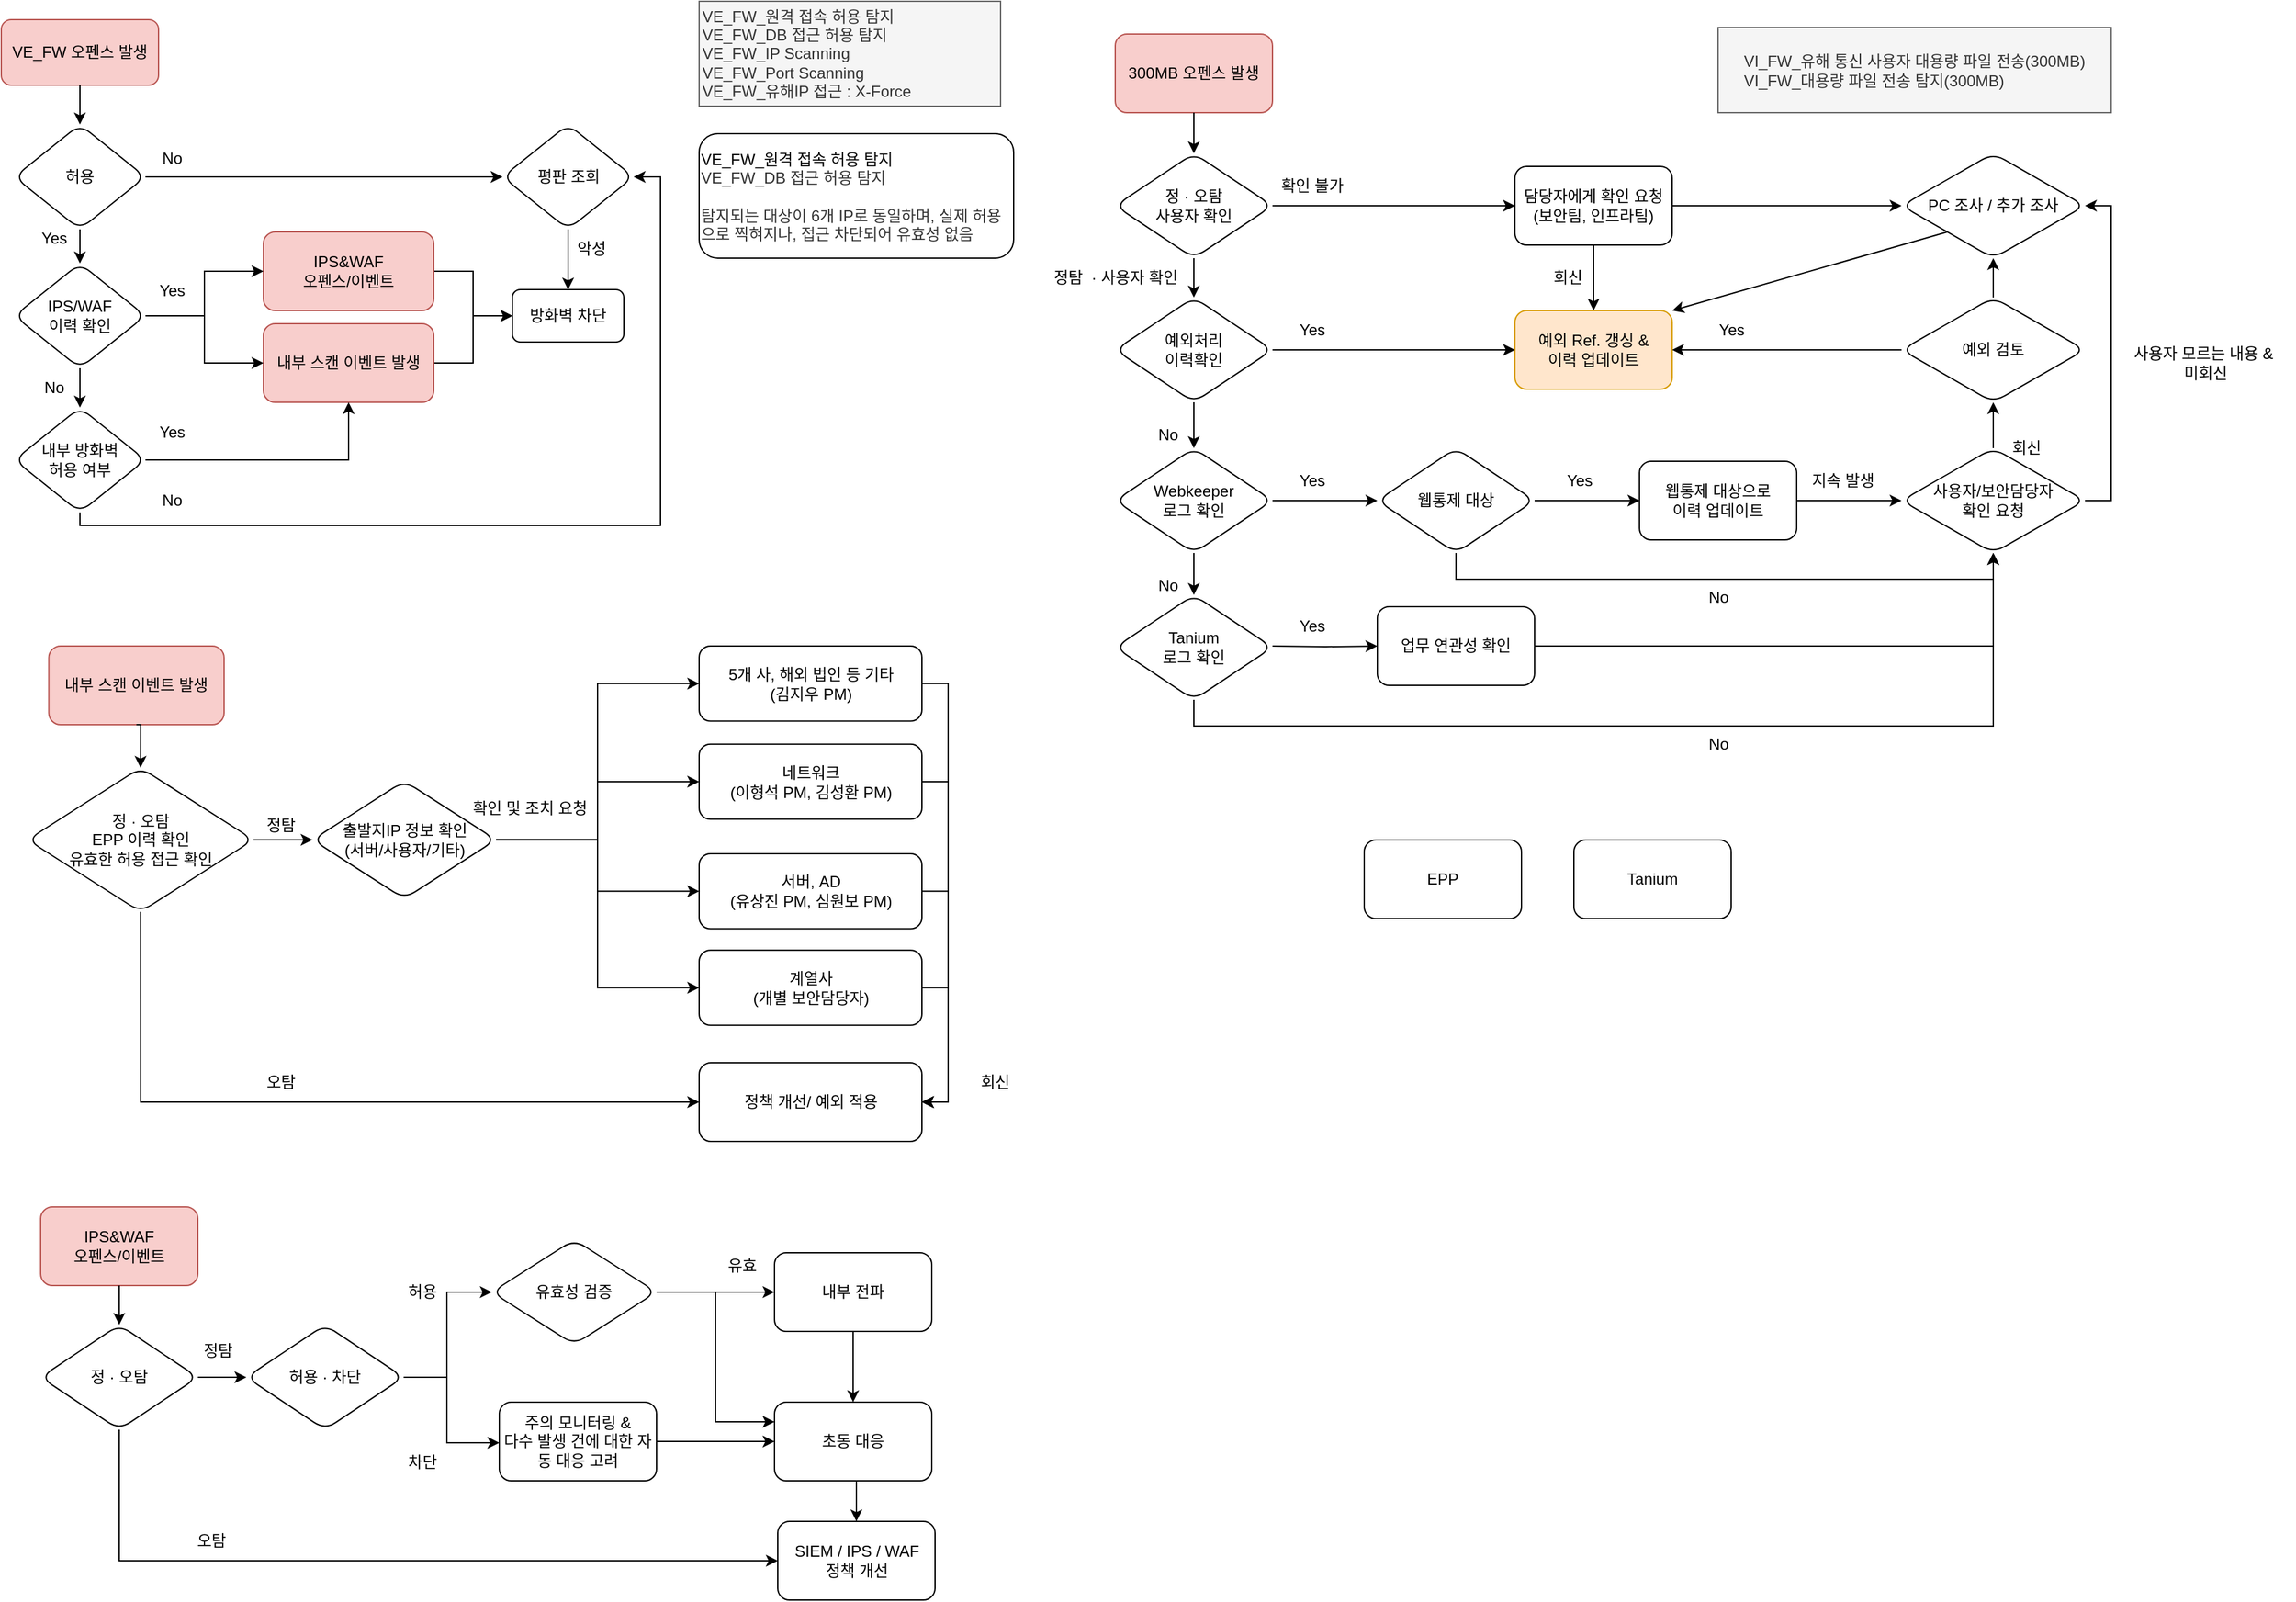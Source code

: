<mxfile version="22.1.2" type="github">
  <diagram id="C5RBs43oDa-KdzZeNtuy" name="Page-1">
    <mxGraphModel dx="1395" dy="632" grid="1" gridSize="10" guides="1" tooltips="1" connect="1" arrows="1" fold="1" page="1" pageScale="1" pageWidth="827" pageHeight="1169" math="0" shadow="0">
      <root>
        <mxCell id="WIyWlLk6GJQsqaUBKTNV-0" />
        <mxCell id="WIyWlLk6GJQsqaUBKTNV-1" parent="WIyWlLk6GJQsqaUBKTNV-0" />
        <mxCell id="Snq0X9Z72ibjKQlMLjN9-2" style="edgeStyle=orthogonalEdgeStyle;rounded=0;orthogonalLoop=1;jettySize=auto;html=1;exitX=0.5;exitY=1;exitDx=0;exitDy=0;" parent="WIyWlLk6GJQsqaUBKTNV-1" edge="1">
          <mxGeometry relative="1" as="geometry">
            <mxPoint x="900" y="105" as="sourcePoint" />
            <mxPoint x="900" y="105" as="targetPoint" />
          </mxGeometry>
        </mxCell>
        <mxCell id="Snq0X9Z72ibjKQlMLjN9-5" value="300MB 오펜스 발생" style="rounded=1;whiteSpace=wrap;html=1;fillColor=#f8cecc;strokeColor=#b85450;" parent="WIyWlLk6GJQsqaUBKTNV-1" vertex="1">
          <mxGeometry x="870" y="65" width="120" height="60" as="geometry" />
        </mxCell>
        <mxCell id="Snq0X9Z72ibjKQlMLjN9-6" value="예외처리&lt;br&gt;이력확인" style="rhombus;whiteSpace=wrap;html=1;rounded=1;" parent="WIyWlLk6GJQsqaUBKTNV-1" vertex="1">
          <mxGeometry x="870" y="266" width="120" height="80" as="geometry" />
        </mxCell>
        <mxCell id="Snq0X9Z72ibjKQlMLjN9-8" value="예외 Ref. 갱싱 &amp;amp; &lt;br&gt;이력 업데이트" style="whiteSpace=wrap;html=1;rounded=1;fillColor=#ffe6cc;strokeColor=#d79b00;" parent="WIyWlLk6GJQsqaUBKTNV-1" vertex="1">
          <mxGeometry x="1175" y="276" width="120" height="60" as="geometry" />
        </mxCell>
        <mxCell id="Snq0X9Z72ibjKQlMLjN9-9" value="" style="edgeStyle=orthogonalEdgeStyle;rounded=0;orthogonalLoop=1;jettySize=auto;html=1;" parent="WIyWlLk6GJQsqaUBKTNV-1" source="Snq0X9Z72ibjKQlMLjN9-6" target="Snq0X9Z72ibjKQlMLjN9-8" edge="1">
          <mxGeometry relative="1" as="geometry" />
        </mxCell>
        <mxCell id="Snq0X9Z72ibjKQlMLjN9-10" value="Yes" style="text;html=1;align=center;verticalAlign=middle;resizable=0;points=[];autosize=1;strokeColor=none;fillColor=none;" parent="WIyWlLk6GJQsqaUBKTNV-1" vertex="1">
          <mxGeometry x="1000" y="276" width="40" height="30" as="geometry" />
        </mxCell>
        <mxCell id="Snq0X9Z72ibjKQlMLjN9-11" value="Webkeeper&lt;br&gt;로그 확인" style="rhombus;whiteSpace=wrap;html=1;rounded=1;" parent="WIyWlLk6GJQsqaUBKTNV-1" vertex="1">
          <mxGeometry x="870" y="381" width="120" height="80" as="geometry" />
        </mxCell>
        <mxCell id="Snq0X9Z72ibjKQlMLjN9-12" value="" style="edgeStyle=orthogonalEdgeStyle;rounded=0;orthogonalLoop=1;jettySize=auto;html=1;" parent="WIyWlLk6GJQsqaUBKTNV-1" source="Snq0X9Z72ibjKQlMLjN9-6" target="Snq0X9Z72ibjKQlMLjN9-11" edge="1">
          <mxGeometry relative="1" as="geometry" />
        </mxCell>
        <mxCell id="Snq0X9Z72ibjKQlMLjN9-15" value="웹통제 대상으로&lt;br&gt;이력 업데이트" style="whiteSpace=wrap;html=1;rounded=1;" parent="WIyWlLk6GJQsqaUBKTNV-1" vertex="1">
          <mxGeometry x="1270" y="391" width="120" height="60" as="geometry" />
        </mxCell>
        <mxCell id="Snq0X9Z72ibjKQlMLjN9-17" value="Yes" style="text;html=1;align=center;verticalAlign=middle;resizable=0;points=[];autosize=1;strokeColor=none;fillColor=none;" parent="WIyWlLk6GJQsqaUBKTNV-1" vertex="1">
          <mxGeometry x="1000" y="391" width="40" height="30" as="geometry" />
        </mxCell>
        <mxCell id="Snq0X9Z72ibjKQlMLjN9-80" style="edgeStyle=orthogonalEdgeStyle;rounded=0;orthogonalLoop=1;jettySize=auto;html=1;exitX=1;exitY=0.5;exitDx=0;exitDy=0;entryX=0;entryY=0.5;entryDx=0;entryDy=0;" parent="WIyWlLk6GJQsqaUBKTNV-1" source="Snq0X9Z72ibjKQlMLjN9-19" target="Snq0X9Z72ibjKQlMLjN9-15" edge="1">
          <mxGeometry relative="1" as="geometry" />
        </mxCell>
        <mxCell id="Snq0X9Z72ibjKQlMLjN9-19" value="웹통제 대상" style="rhombus;whiteSpace=wrap;html=1;rounded=1;" parent="WIyWlLk6GJQsqaUBKTNV-1" vertex="1">
          <mxGeometry x="1070" y="381" width="120" height="80" as="geometry" />
        </mxCell>
        <mxCell id="Snq0X9Z72ibjKQlMLjN9-20" style="edgeStyle=orthogonalEdgeStyle;rounded=0;orthogonalLoop=1;jettySize=auto;html=1;exitX=1;exitY=0.5;exitDx=0;exitDy=0;" parent="WIyWlLk6GJQsqaUBKTNV-1" source="Snq0X9Z72ibjKQlMLjN9-11" target="Snq0X9Z72ibjKQlMLjN9-19" edge="1">
          <mxGeometry relative="1" as="geometry" />
        </mxCell>
        <mxCell id="Snq0X9Z72ibjKQlMLjN9-23" value="Yes" style="text;html=1;align=center;verticalAlign=middle;resizable=0;points=[];autosize=1;strokeColor=none;fillColor=none;" parent="WIyWlLk6GJQsqaUBKTNV-1" vertex="1">
          <mxGeometry x="1204" y="391" width="40" height="30" as="geometry" />
        </mxCell>
        <mxCell id="Snq0X9Z72ibjKQlMLjN9-71" style="edgeStyle=orthogonalEdgeStyle;rounded=0;orthogonalLoop=1;jettySize=auto;html=1;exitX=0.5;exitY=1;exitDx=0;exitDy=0;entryX=0.5;entryY=1;entryDx=0;entryDy=0;" parent="WIyWlLk6GJQsqaUBKTNV-1" source="Snq0X9Z72ibjKQlMLjN9-25" target="Snq0X9Z72ibjKQlMLjN9-31" edge="1">
          <mxGeometry relative="1" as="geometry">
            <mxPoint x="1540" y="471" as="targetPoint" />
          </mxGeometry>
        </mxCell>
        <mxCell id="Snq0X9Z72ibjKQlMLjN9-25" value="Tanium&lt;br&gt;로그 확인" style="rhombus;whiteSpace=wrap;html=1;rounded=1;" parent="WIyWlLk6GJQsqaUBKTNV-1" vertex="1">
          <mxGeometry x="870" y="493" width="120" height="80" as="geometry" />
        </mxCell>
        <mxCell id="Snq0X9Z72ibjKQlMLjN9-26" value="" style="edgeStyle=orthogonalEdgeStyle;rounded=0;orthogonalLoop=1;jettySize=auto;html=1;" parent="WIyWlLk6GJQsqaUBKTNV-1" source="Snq0X9Z72ibjKQlMLjN9-11" target="Snq0X9Z72ibjKQlMLjN9-25" edge="1">
          <mxGeometry relative="1" as="geometry" />
        </mxCell>
        <mxCell id="Snq0X9Z72ibjKQlMLjN9-27" value="No" style="text;html=1;align=center;verticalAlign=middle;resizable=0;points=[];autosize=1;strokeColor=none;fillColor=none;" parent="WIyWlLk6GJQsqaUBKTNV-1" vertex="1">
          <mxGeometry x="890" y="471" width="40" height="30" as="geometry" />
        </mxCell>
        <mxCell id="Snq0X9Z72ibjKQlMLjN9-28" value="No" style="text;html=1;align=center;verticalAlign=middle;resizable=0;points=[];autosize=1;strokeColor=none;fillColor=none;" parent="WIyWlLk6GJQsqaUBKTNV-1" vertex="1">
          <mxGeometry x="890" y="356" width="40" height="30" as="geometry" />
        </mxCell>
        <mxCell id="iR7jlFq-FNkJxQ9GjyBQ-0" style="edgeStyle=orthogonalEdgeStyle;rounded=0;orthogonalLoop=1;jettySize=auto;html=1;exitX=1;exitY=0.5;exitDx=0;exitDy=0;entryX=1;entryY=0.5;entryDx=0;entryDy=0;" parent="WIyWlLk6GJQsqaUBKTNV-1" source="Snq0X9Z72ibjKQlMLjN9-31" target="Snq0X9Z72ibjKQlMLjN9-75" edge="1">
          <mxGeometry relative="1" as="geometry" />
        </mxCell>
        <mxCell id="Snq0X9Z72ibjKQlMLjN9-31" value="사용자/보안담당자&lt;br&gt;확인 요청" style="rhombus;whiteSpace=wrap;html=1;rounded=1;" parent="WIyWlLk6GJQsqaUBKTNV-1" vertex="1">
          <mxGeometry x="1470" y="381" width="140" height="80" as="geometry" />
        </mxCell>
        <mxCell id="Snq0X9Z72ibjKQlMLjN9-51" style="edgeStyle=orthogonalEdgeStyle;rounded=0;orthogonalLoop=1;jettySize=auto;html=1;exitX=1;exitY=0.5;exitDx=0;exitDy=0;entryX=0;entryY=0.5;entryDx=0;entryDy=0;" parent="WIyWlLk6GJQsqaUBKTNV-1" source="Snq0X9Z72ibjKQlMLjN9-15" target="Snq0X9Z72ibjKQlMLjN9-31" edge="1">
          <mxGeometry relative="1" as="geometry" />
        </mxCell>
        <mxCell id="Snq0X9Z72ibjKQlMLjN9-64" style="edgeStyle=orthogonalEdgeStyle;rounded=0;orthogonalLoop=1;jettySize=auto;html=1;exitX=0.5;exitY=1;exitDx=0;exitDy=0;entryX=0.5;entryY=1;entryDx=0;entryDy=0;" parent="WIyWlLk6GJQsqaUBKTNV-1" source="Snq0X9Z72ibjKQlMLjN9-19" target="Snq0X9Z72ibjKQlMLjN9-31" edge="1">
          <mxGeometry relative="1" as="geometry" />
        </mxCell>
        <mxCell id="Snq0X9Z72ibjKQlMLjN9-36" value="지속 발생" style="text;html=1;align=center;verticalAlign=middle;resizable=0;points=[];autosize=1;strokeColor=none;fillColor=none;" parent="WIyWlLk6GJQsqaUBKTNV-1" vertex="1">
          <mxGeometry x="1390" y="391" width="70" height="30" as="geometry" />
        </mxCell>
        <mxCell id="Snq0X9Z72ibjKQlMLjN9-41" style="edgeStyle=orthogonalEdgeStyle;rounded=0;orthogonalLoop=1;jettySize=auto;html=1;exitX=0.5;exitY=1;exitDx=0;exitDy=0;entryX=0.5;entryY=0;entryDx=0;entryDy=0;" parent="WIyWlLk6GJQsqaUBKTNV-1" source="Snq0X9Z72ibjKQlMLjN9-40" target="Snq0X9Z72ibjKQlMLjN9-6" edge="1">
          <mxGeometry relative="1" as="geometry" />
        </mxCell>
        <mxCell id="Snq0X9Z72ibjKQlMLjN9-40" value="정 · 오탐&lt;br&gt;사용자 확인" style="rhombus;whiteSpace=wrap;html=1;rounded=1;" parent="WIyWlLk6GJQsqaUBKTNV-1" vertex="1">
          <mxGeometry x="870" y="156" width="120" height="80" as="geometry" />
        </mxCell>
        <mxCell id="Snq0X9Z72ibjKQlMLjN9-47" style="edgeStyle=orthogonalEdgeStyle;rounded=0;orthogonalLoop=1;jettySize=auto;html=1;exitX=0.5;exitY=1;exitDx=0;exitDy=0;entryX=0.5;entryY=0;entryDx=0;entryDy=0;" parent="WIyWlLk6GJQsqaUBKTNV-1" source="Snq0X9Z72ibjKQlMLjN9-5" target="Snq0X9Z72ibjKQlMLjN9-40" edge="1">
          <mxGeometry relative="1" as="geometry" />
        </mxCell>
        <mxCell id="Snq0X9Z72ibjKQlMLjN9-42" value="정탐&amp;nbsp;&amp;nbsp;· 사용자 확인" style="text;html=1;align=center;verticalAlign=middle;resizable=0;points=[];autosize=1;strokeColor=none;fillColor=none;" parent="WIyWlLk6GJQsqaUBKTNV-1" vertex="1">
          <mxGeometry x="810" y="236" width="120" height="30" as="geometry" />
        </mxCell>
        <mxCell id="Snq0X9Z72ibjKQlMLjN9-48" value="" style="edgeStyle=orthogonalEdgeStyle;rounded=0;orthogonalLoop=1;jettySize=auto;html=1;" parent="WIyWlLk6GJQsqaUBKTNV-1" source="Snq0X9Z72ibjKQlMLjN9-43" target="Snq0X9Z72ibjKQlMLjN9-8" edge="1">
          <mxGeometry relative="1" as="geometry" />
        </mxCell>
        <mxCell id="Snq0X9Z72ibjKQlMLjN9-43" value="담당자에게 확인 요청&lt;br&gt;(보안팀, 인프라팀)" style="whiteSpace=wrap;html=1;rounded=1;" parent="WIyWlLk6GJQsqaUBKTNV-1" vertex="1">
          <mxGeometry x="1175" y="166" width="120" height="60" as="geometry" />
        </mxCell>
        <mxCell id="Snq0X9Z72ibjKQlMLjN9-44" value="" style="edgeStyle=orthogonalEdgeStyle;rounded=0;orthogonalLoop=1;jettySize=auto;html=1;" parent="WIyWlLk6GJQsqaUBKTNV-1" source="Snq0X9Z72ibjKQlMLjN9-40" target="Snq0X9Z72ibjKQlMLjN9-43" edge="1">
          <mxGeometry relative="1" as="geometry" />
        </mxCell>
        <mxCell id="Snq0X9Z72ibjKQlMLjN9-45" value="확인 불가" style="text;html=1;align=center;verticalAlign=middle;resizable=0;points=[];autosize=1;strokeColor=none;fillColor=none;" parent="WIyWlLk6GJQsqaUBKTNV-1" vertex="1">
          <mxGeometry x="985" y="166" width="70" height="30" as="geometry" />
        </mxCell>
        <mxCell id="Snq0X9Z72ibjKQlMLjN9-49" value="회신" style="text;html=1;align=center;verticalAlign=middle;resizable=0;points=[];autosize=1;strokeColor=none;fillColor=none;" parent="WIyWlLk6GJQsqaUBKTNV-1" vertex="1">
          <mxGeometry x="1190" y="236" width="50" height="30" as="geometry" />
        </mxCell>
        <mxCell id="Snq0X9Z72ibjKQlMLjN9-58" style="edgeStyle=orthogonalEdgeStyle;rounded=0;orthogonalLoop=1;jettySize=auto;html=1;exitX=0;exitY=0.5;exitDx=0;exitDy=0;entryX=1;entryY=0.5;entryDx=0;entryDy=0;" parent="WIyWlLk6GJQsqaUBKTNV-1" source="Snq0X9Z72ibjKQlMLjN9-55" target="Snq0X9Z72ibjKQlMLjN9-8" edge="1">
          <mxGeometry relative="1" as="geometry" />
        </mxCell>
        <mxCell id="Snq0X9Z72ibjKQlMLjN9-55" value="예외 검토" style="rhombus;whiteSpace=wrap;html=1;rounded=1;" parent="WIyWlLk6GJQsqaUBKTNV-1" vertex="1">
          <mxGeometry x="1470" y="266" width="140" height="80" as="geometry" />
        </mxCell>
        <mxCell id="Snq0X9Z72ibjKQlMLjN9-56" style="edgeStyle=orthogonalEdgeStyle;rounded=0;orthogonalLoop=1;jettySize=auto;html=1;exitX=0.5;exitY=0;exitDx=0;exitDy=0;entryX=0.5;entryY=1;entryDx=0;entryDy=0;" parent="WIyWlLk6GJQsqaUBKTNV-1" source="Snq0X9Z72ibjKQlMLjN9-31" target="Snq0X9Z72ibjKQlMLjN9-55" edge="1">
          <mxGeometry relative="1" as="geometry" />
        </mxCell>
        <mxCell id="Snq0X9Z72ibjKQlMLjN9-57" value="회신" style="text;html=1;align=center;verticalAlign=middle;resizable=0;points=[];autosize=1;strokeColor=none;fillColor=none;" parent="WIyWlLk6GJQsqaUBKTNV-1" vertex="1">
          <mxGeometry x="1540" y="366" width="50" height="30" as="geometry" />
        </mxCell>
        <mxCell id="Snq0X9Z72ibjKQlMLjN9-59" value="Yes" style="text;html=1;align=center;verticalAlign=middle;resizable=0;points=[];autosize=1;strokeColor=none;fillColor=none;" parent="WIyWlLk6GJQsqaUBKTNV-1" vertex="1">
          <mxGeometry x="1320" y="276" width="40" height="30" as="geometry" />
        </mxCell>
        <mxCell id="Snq0X9Z72ibjKQlMLjN9-65" value="No" style="text;html=1;align=center;verticalAlign=middle;resizable=0;points=[];autosize=1;strokeColor=none;fillColor=none;" parent="WIyWlLk6GJQsqaUBKTNV-1" vertex="1">
          <mxGeometry x="1310" y="480" width="40" height="30" as="geometry" />
        </mxCell>
        <mxCell id="Snq0X9Z72ibjKQlMLjN9-68" style="edgeStyle=orthogonalEdgeStyle;rounded=0;orthogonalLoop=1;jettySize=auto;html=1;exitX=1;exitY=0.5;exitDx=0;exitDy=0;entryX=0.5;entryY=1;entryDx=0;entryDy=0;" parent="WIyWlLk6GJQsqaUBKTNV-1" source="Snq0X9Z72ibjKQlMLjN9-66" target="Snq0X9Z72ibjKQlMLjN9-31" edge="1">
          <mxGeometry relative="1" as="geometry" />
        </mxCell>
        <mxCell id="Snq0X9Z72ibjKQlMLjN9-66" value="업무 연관성 확인" style="rounded=1;whiteSpace=wrap;html=1;" parent="WIyWlLk6GJQsqaUBKTNV-1" vertex="1">
          <mxGeometry x="1070" y="502" width="120" height="60" as="geometry" />
        </mxCell>
        <mxCell id="Snq0X9Z72ibjKQlMLjN9-67" value="" style="edgeStyle=orthogonalEdgeStyle;rounded=0;orthogonalLoop=1;jettySize=auto;html=1;" parent="WIyWlLk6GJQsqaUBKTNV-1" target="Snq0X9Z72ibjKQlMLjN9-66" edge="1">
          <mxGeometry relative="1" as="geometry">
            <mxPoint x="990" y="532" as="sourcePoint" />
          </mxGeometry>
        </mxCell>
        <mxCell id="Snq0X9Z72ibjKQlMLjN9-69" value="Yes" style="text;html=1;align=center;verticalAlign=middle;resizable=0;points=[];autosize=1;strokeColor=none;fillColor=none;" parent="WIyWlLk6GJQsqaUBKTNV-1" vertex="1">
          <mxGeometry x="1000" y="502" width="40" height="30" as="geometry" />
        </mxCell>
        <mxCell id="Snq0X9Z72ibjKQlMLjN9-72" value="No" style="text;html=1;align=center;verticalAlign=middle;resizable=0;points=[];autosize=1;strokeColor=none;fillColor=none;" parent="WIyWlLk6GJQsqaUBKTNV-1" vertex="1">
          <mxGeometry x="1310" y="592" width="40" height="30" as="geometry" />
        </mxCell>
        <mxCell id="Snq0X9Z72ibjKQlMLjN9-74" value="사용자 모르는 내용 &amp;amp;&lt;br&gt;&amp;nbsp;미회신" style="text;html=1;align=center;verticalAlign=middle;resizable=0;points=[];autosize=1;strokeColor=none;fillColor=none;" parent="WIyWlLk6GJQsqaUBKTNV-1" vertex="1">
          <mxGeometry x="1630" y="296" width="140" height="40" as="geometry" />
        </mxCell>
        <mxCell id="Snq0X9Z72ibjKQlMLjN9-79" style="rounded=0;orthogonalLoop=1;jettySize=auto;html=1;exitX=0;exitY=1;exitDx=0;exitDy=0;entryX=1;entryY=0;entryDx=0;entryDy=0;" parent="WIyWlLk6GJQsqaUBKTNV-1" source="Snq0X9Z72ibjKQlMLjN9-75" target="Snq0X9Z72ibjKQlMLjN9-8" edge="1">
          <mxGeometry relative="1" as="geometry" />
        </mxCell>
        <mxCell id="Snq0X9Z72ibjKQlMLjN9-75" value="PC 조사 / 추가 조사" style="rhombus;whiteSpace=wrap;html=1;rounded=1;" parent="WIyWlLk6GJQsqaUBKTNV-1" vertex="1">
          <mxGeometry x="1470" y="156" width="140" height="80" as="geometry" />
        </mxCell>
        <mxCell id="Snq0X9Z72ibjKQlMLjN9-78" style="edgeStyle=orthogonalEdgeStyle;rounded=0;orthogonalLoop=1;jettySize=auto;html=1;exitX=1;exitY=0.5;exitDx=0;exitDy=0;entryX=0;entryY=0.5;entryDx=0;entryDy=0;" parent="WIyWlLk6GJQsqaUBKTNV-1" source="Snq0X9Z72ibjKQlMLjN9-43" target="Snq0X9Z72ibjKQlMLjN9-75" edge="1">
          <mxGeometry relative="1" as="geometry" />
        </mxCell>
        <mxCell id="Snq0X9Z72ibjKQlMLjN9-76" style="edgeStyle=orthogonalEdgeStyle;rounded=0;orthogonalLoop=1;jettySize=auto;html=1;exitX=0.5;exitY=0;exitDx=0;exitDy=0;entryX=0.5;entryY=1;entryDx=0;entryDy=0;" parent="WIyWlLk6GJQsqaUBKTNV-1" source="Snq0X9Z72ibjKQlMLjN9-55" target="Snq0X9Z72ibjKQlMLjN9-75" edge="1">
          <mxGeometry relative="1" as="geometry" />
        </mxCell>
        <mxCell id="Snq0X9Z72ibjKQlMLjN9-81" value="&lt;div style=&quot;text-align: left;&quot;&gt;&lt;span style=&quot;background-color: initial;&quot;&gt;VI_FW_유해 통신 사용자 대용량 파일 전송(300MB)&lt;/span&gt;&lt;/div&gt;&lt;div style=&quot;text-align: left;&quot;&gt;&lt;span style=&quot;background-color: initial;&quot;&gt;VI_FW_대용량 파일 전송 탐지(300MB)&lt;/span&gt;&lt;/div&gt;" style="rounded=0;whiteSpace=wrap;html=1;fillColor=#f5f5f5;fontColor=#333333;strokeColor=#666666;" parent="WIyWlLk6GJQsqaUBKTNV-1" vertex="1">
          <mxGeometry x="1330" y="60" width="300" height="65" as="geometry" />
        </mxCell>
        <mxCell id="Snq0X9Z72ibjKQlMLjN9-184" value="EPP" style="rounded=1;whiteSpace=wrap;html=1;" parent="WIyWlLk6GJQsqaUBKTNV-1" vertex="1">
          <mxGeometry x="1060" y="680" width="120" height="60" as="geometry" />
        </mxCell>
        <mxCell id="Snq0X9Z72ibjKQlMLjN9-185" value="Tanium" style="rounded=1;whiteSpace=wrap;html=1;" parent="WIyWlLk6GJQsqaUBKTNV-1" vertex="1">
          <mxGeometry x="1220" y="680" width="120" height="60" as="geometry" />
        </mxCell>
        <mxCell id="C8NILemeKjBsCW44N4Zh-34" value="VE_FW_원격 접속 허용 탐지&lt;br&gt;VE_FW_DB 접근 허용 탐지&lt;br&gt;VE_FW_IP Scanning&lt;br&gt;VE_FW_Port Scanning&lt;br&gt;VE_FW_유해IP 접근 : X-Force" style="rounded=0;whiteSpace=wrap;html=1;fillColor=#f5f5f5;fontColor=#333333;strokeColor=#666666;align=left;" parent="WIyWlLk6GJQsqaUBKTNV-1" vertex="1">
          <mxGeometry x="552.5" y="40" width="230" height="80" as="geometry" />
        </mxCell>
        <mxCell id="C8NILemeKjBsCW44N4Zh-37" value="&lt;div style=&quot;text-align: left;&quot;&gt;&lt;span style=&quot;background-color: initial;&quot;&gt;VE_FW_원격 접속 허용 탐지&lt;/span&gt;&lt;/div&gt;&lt;span style=&quot;color: rgb(51, 51, 51);&quot;&gt;&lt;div style=&quot;text-align: left;&quot;&gt;&lt;span style=&quot;background-color: initial;&quot;&gt;VE_FW_DB 접근 허용 탐지&lt;/span&gt;&lt;/div&gt;&lt;/span&gt;&lt;div style=&quot;text-align: left;&quot;&gt;&lt;font color=&quot;#333333&quot;&gt;&lt;br&gt;&lt;/font&gt;&lt;/div&gt;&lt;font color=&quot;#333333&quot;&gt;&lt;div style=&quot;text-align: left;&quot;&gt;&lt;span style=&quot;background-color: initial;&quot;&gt;탐지되는 대상이 6개 IP로 동일하며, 실제 허용으로 찍혀지나, 접근 차단되어 유효성 없음&lt;/span&gt;&lt;/div&gt;&lt;/font&gt;" style="rounded=1;whiteSpace=wrap;html=1;" parent="WIyWlLk6GJQsqaUBKTNV-1" vertex="1">
          <mxGeometry x="552.5" y="141" width="240" height="95" as="geometry" />
        </mxCell>
        <mxCell id="Snq0X9Z72ibjKQlMLjN9-89" value="내부 스캔 이벤트 발생" style="rounded=1;whiteSpace=wrap;html=1;fillColor=#f8cecc;strokeColor=#b85450;" parent="WIyWlLk6GJQsqaUBKTNV-1" vertex="1">
          <mxGeometry x="56.25" y="532" width="133.75" height="60" as="geometry" />
        </mxCell>
        <mxCell id="Snq0X9Z72ibjKQlMLjN9-143" value="출발지IP 정보 확인&lt;br&gt;(서버/사용자/기타)" style="rhombus;whiteSpace=wrap;html=1;rounded=1;" parent="WIyWlLk6GJQsqaUBKTNV-1" vertex="1">
          <mxGeometry x="257.5" y="634.88" width="140" height="90" as="geometry" />
        </mxCell>
        <mxCell id="Snq0X9Z72ibjKQlMLjN9-148" style="edgeStyle=orthogonalEdgeStyle;rounded=0;orthogonalLoop=1;jettySize=auto;html=1;exitX=1;exitY=0.5;exitDx=0;exitDy=0;entryX=0;entryY=0.5;entryDx=0;entryDy=0;" parent="WIyWlLk6GJQsqaUBKTNV-1" source="Snq0X9Z72ibjKQlMLjN9-146" target="Snq0X9Z72ibjKQlMLjN9-143" edge="1">
          <mxGeometry relative="1" as="geometry" />
        </mxCell>
        <mxCell id="Snq0X9Z72ibjKQlMLjN9-146" value="정 · 오탐&lt;br style=&quot;border-color: var(--border-color);&quot;&gt;EPP 이력 확인&lt;br style=&quot;border-color: var(--border-color);&quot;&gt;유효한 허용 접근 확인" style="rhombus;whiteSpace=wrap;html=1;rounded=1;" parent="WIyWlLk6GJQsqaUBKTNV-1" vertex="1">
          <mxGeometry x="40" y="624.88" width="172.5" height="110" as="geometry" />
        </mxCell>
        <mxCell id="Snq0X9Z72ibjKQlMLjN9-147" style="edgeStyle=orthogonalEdgeStyle;rounded=0;orthogonalLoop=1;jettySize=auto;html=1;exitX=0.5;exitY=1;exitDx=0;exitDy=0;entryX=0.5;entryY=0;entryDx=0;entryDy=0;" parent="WIyWlLk6GJQsqaUBKTNV-1" source="Snq0X9Z72ibjKQlMLjN9-89" target="Snq0X9Z72ibjKQlMLjN9-146" edge="1">
          <mxGeometry relative="1" as="geometry" />
        </mxCell>
        <mxCell id="Snq0X9Z72ibjKQlMLjN9-149" value="정탐" style="text;html=1;align=center;verticalAlign=middle;resizable=0;points=[];autosize=1;strokeColor=none;fillColor=none;" parent="WIyWlLk6GJQsqaUBKTNV-1" vertex="1">
          <mxGeometry x="207.5" y="654.25" width="50" height="30" as="geometry" />
        </mxCell>
        <mxCell id="Snq0X9Z72ibjKQlMLjN9-152" value="정책 개선/ 예외 적용" style="rounded=1;whiteSpace=wrap;html=1;" parent="WIyWlLk6GJQsqaUBKTNV-1" vertex="1">
          <mxGeometry x="552.5" y="850" width="170" height="60" as="geometry" />
        </mxCell>
        <mxCell id="Snq0X9Z72ibjKQlMLjN9-153" style="edgeStyle=orthogonalEdgeStyle;rounded=0;orthogonalLoop=1;jettySize=auto;html=1;exitX=0.5;exitY=1;exitDx=0;exitDy=0;entryX=0;entryY=0.5;entryDx=0;entryDy=0;" parent="WIyWlLk6GJQsqaUBKTNV-1" source="Snq0X9Z72ibjKQlMLjN9-146" target="Snq0X9Z72ibjKQlMLjN9-152" edge="1">
          <mxGeometry relative="1" as="geometry" />
        </mxCell>
        <mxCell id="Snq0X9Z72ibjKQlMLjN9-165" style="edgeStyle=orthogonalEdgeStyle;rounded=0;orthogonalLoop=1;jettySize=auto;html=1;exitX=1;exitY=0.5;exitDx=0;exitDy=0;entryX=1;entryY=0.5;entryDx=0;entryDy=0;" parent="WIyWlLk6GJQsqaUBKTNV-1" source="Snq0X9Z72ibjKQlMLjN9-154" target="Snq0X9Z72ibjKQlMLjN9-152" edge="1">
          <mxGeometry relative="1" as="geometry" />
        </mxCell>
        <mxCell id="Snq0X9Z72ibjKQlMLjN9-154" value="&lt;div&gt;5개 사, 해외 법인 등 기타&lt;/div&gt;&lt;div&gt;(김지우 PM)&lt;/div&gt;" style="rounded=1;whiteSpace=wrap;html=1;" parent="WIyWlLk6GJQsqaUBKTNV-1" vertex="1">
          <mxGeometry x="552.5" y="532" width="170" height="57.25" as="geometry" />
        </mxCell>
        <mxCell id="Snq0X9Z72ibjKQlMLjN9-178" style="edgeStyle=orthogonalEdgeStyle;rounded=0;orthogonalLoop=1;jettySize=auto;html=1;exitX=1;exitY=0.5;exitDx=0;exitDy=0;entryX=0;entryY=0.5;entryDx=0;entryDy=0;" parent="WIyWlLk6GJQsqaUBKTNV-1" source="Snq0X9Z72ibjKQlMLjN9-143" target="Snq0X9Z72ibjKQlMLjN9-154" edge="1">
          <mxGeometry relative="1" as="geometry" />
        </mxCell>
        <mxCell id="Snq0X9Z72ibjKQlMLjN9-166" style="edgeStyle=orthogonalEdgeStyle;rounded=0;orthogonalLoop=1;jettySize=auto;html=1;exitX=1;exitY=0.5;exitDx=0;exitDy=0;entryX=1;entryY=0.5;entryDx=0;entryDy=0;" parent="WIyWlLk6GJQsqaUBKTNV-1" source="Snq0X9Z72ibjKQlMLjN9-157" target="Snq0X9Z72ibjKQlMLjN9-152" edge="1">
          <mxGeometry relative="1" as="geometry" />
        </mxCell>
        <mxCell id="Snq0X9Z72ibjKQlMLjN9-157" value="네트워크&lt;br&gt;(이형석 PM, 김성환 PM)" style="rounded=1;whiteSpace=wrap;html=1;" parent="WIyWlLk6GJQsqaUBKTNV-1" vertex="1">
          <mxGeometry x="552.5" y="606.88" width="170" height="57.25" as="geometry" />
        </mxCell>
        <mxCell id="Snq0X9Z72ibjKQlMLjN9-179" style="edgeStyle=orthogonalEdgeStyle;rounded=0;orthogonalLoop=1;jettySize=auto;html=1;exitX=1;exitY=0.5;exitDx=0;exitDy=0;entryX=0;entryY=0.5;entryDx=0;entryDy=0;" parent="WIyWlLk6GJQsqaUBKTNV-1" source="Snq0X9Z72ibjKQlMLjN9-143" target="Snq0X9Z72ibjKQlMLjN9-157" edge="1">
          <mxGeometry relative="1" as="geometry" />
        </mxCell>
        <mxCell id="Snq0X9Z72ibjKQlMLjN9-167" style="edgeStyle=orthogonalEdgeStyle;rounded=0;orthogonalLoop=1;jettySize=auto;html=1;exitX=1;exitY=0.5;exitDx=0;exitDy=0;entryX=1;entryY=0.5;entryDx=0;entryDy=0;" parent="WIyWlLk6GJQsqaUBKTNV-1" source="Snq0X9Z72ibjKQlMLjN9-158" target="Snq0X9Z72ibjKQlMLjN9-152" edge="1">
          <mxGeometry relative="1" as="geometry" />
        </mxCell>
        <mxCell id="Snq0X9Z72ibjKQlMLjN9-158" value="서버, AD&lt;br style=&quot;border-color: var(--border-color);&quot;&gt;(유상진 PM, 심원보 PM)" style="rounded=1;whiteSpace=wrap;html=1;" parent="WIyWlLk6GJQsqaUBKTNV-1" vertex="1">
          <mxGeometry x="552.5" y="690.5" width="170" height="57.25" as="geometry" />
        </mxCell>
        <mxCell id="Snq0X9Z72ibjKQlMLjN9-180" style="edgeStyle=orthogonalEdgeStyle;rounded=0;orthogonalLoop=1;jettySize=auto;html=1;exitX=1;exitY=0.5;exitDx=0;exitDy=0;" parent="WIyWlLk6GJQsqaUBKTNV-1" source="Snq0X9Z72ibjKQlMLjN9-143" target="Snq0X9Z72ibjKQlMLjN9-158" edge="1">
          <mxGeometry relative="1" as="geometry" />
        </mxCell>
        <mxCell id="Snq0X9Z72ibjKQlMLjN9-162" value="확인 및 조치 요청" style="text;html=1;align=center;verticalAlign=middle;resizable=0;points=[];autosize=1;strokeColor=none;fillColor=none;" parent="WIyWlLk6GJQsqaUBKTNV-1" vertex="1">
          <mxGeometry x="362.5" y="641" width="120" height="30" as="geometry" />
        </mxCell>
        <mxCell id="Snq0X9Z72ibjKQlMLjN9-168" value="오탐" style="text;html=1;align=center;verticalAlign=middle;resizable=0;points=[];autosize=1;strokeColor=none;fillColor=none;" parent="WIyWlLk6GJQsqaUBKTNV-1" vertex="1">
          <mxGeometry x="207.5" y="850" width="50" height="30" as="geometry" />
        </mxCell>
        <mxCell id="Snq0X9Z72ibjKQlMLjN9-170" value="회신" style="text;html=1;align=center;verticalAlign=middle;resizable=0;points=[];autosize=1;strokeColor=none;fillColor=none;" parent="WIyWlLk6GJQsqaUBKTNV-1" vertex="1">
          <mxGeometry x="752.5" y="850" width="50" height="30" as="geometry" />
        </mxCell>
        <mxCell id="Snq0X9Z72ibjKQlMLjN9-174" style="edgeStyle=orthogonalEdgeStyle;rounded=0;orthogonalLoop=1;jettySize=auto;html=1;exitX=1;exitY=0.5;exitDx=0;exitDy=0;entryX=1;entryY=0.5;entryDx=0;entryDy=0;" parent="WIyWlLk6GJQsqaUBKTNV-1" source="Snq0X9Z72ibjKQlMLjN9-171" target="Snq0X9Z72ibjKQlMLjN9-152" edge="1">
          <mxGeometry relative="1" as="geometry" />
        </mxCell>
        <mxCell id="Snq0X9Z72ibjKQlMLjN9-171" value="계열사&lt;br&gt;(개별 보안담당자)" style="rounded=1;whiteSpace=wrap;html=1;" parent="WIyWlLk6GJQsqaUBKTNV-1" vertex="1">
          <mxGeometry x="552.5" y="764.13" width="170" height="57.25" as="geometry" />
        </mxCell>
        <mxCell id="Snq0X9Z72ibjKQlMLjN9-181" style="edgeStyle=orthogonalEdgeStyle;rounded=0;orthogonalLoop=1;jettySize=auto;html=1;exitX=1;exitY=0.5;exitDx=0;exitDy=0;entryX=0;entryY=0.5;entryDx=0;entryDy=0;" parent="WIyWlLk6GJQsqaUBKTNV-1" source="Snq0X9Z72ibjKQlMLjN9-143" target="Snq0X9Z72ibjKQlMLjN9-171" edge="1">
          <mxGeometry relative="1" as="geometry" />
        </mxCell>
        <mxCell id="Snq0X9Z72ibjKQlMLjN9-183" value="IPS&amp;amp;WAF&lt;br&gt;오펜스/이벤트" style="rounded=1;whiteSpace=wrap;html=1;fillColor=#f8cecc;strokeColor=#b85450;" parent="WIyWlLk6GJQsqaUBKTNV-1" vertex="1">
          <mxGeometry x="50" y="960" width="120" height="60" as="geometry" />
        </mxCell>
        <mxCell id="iR7jlFq-FNkJxQ9GjyBQ-1" value="정 · 오탐" style="rhombus;whiteSpace=wrap;html=1;rounded=1;" parent="WIyWlLk6GJQsqaUBKTNV-1" vertex="1">
          <mxGeometry x="50" y="1050" width="120" height="80" as="geometry" />
        </mxCell>
        <mxCell id="iR7jlFq-FNkJxQ9GjyBQ-2" value="" style="edgeStyle=orthogonalEdgeStyle;rounded=0;orthogonalLoop=1;jettySize=auto;html=1;" parent="WIyWlLk6GJQsqaUBKTNV-1" source="Snq0X9Z72ibjKQlMLjN9-183" target="iR7jlFq-FNkJxQ9GjyBQ-1" edge="1">
          <mxGeometry relative="1" as="geometry" />
        </mxCell>
        <mxCell id="iR7jlFq-FNkJxQ9GjyBQ-5" value="허용 · 차단" style="rhombus;whiteSpace=wrap;html=1;rounded=1;" parent="WIyWlLk6GJQsqaUBKTNV-1" vertex="1">
          <mxGeometry x="207" y="1050" width="120" height="80" as="geometry" />
        </mxCell>
        <mxCell id="iR7jlFq-FNkJxQ9GjyBQ-7" style="edgeStyle=orthogonalEdgeStyle;rounded=0;orthogonalLoop=1;jettySize=auto;html=1;exitX=1;exitY=0.5;exitDx=0;exitDy=0;entryX=0;entryY=0.5;entryDx=0;entryDy=0;" parent="WIyWlLk6GJQsqaUBKTNV-1" source="iR7jlFq-FNkJxQ9GjyBQ-1" target="iR7jlFq-FNkJxQ9GjyBQ-5" edge="1">
          <mxGeometry relative="1" as="geometry" />
        </mxCell>
        <mxCell id="iR7jlFq-FNkJxQ9GjyBQ-8" value="정탐" style="text;html=1;align=center;verticalAlign=middle;resizable=0;points=[];autosize=1;strokeColor=none;fillColor=none;" parent="WIyWlLk6GJQsqaUBKTNV-1" vertex="1">
          <mxGeometry x="160" y="1055" width="50" height="30" as="geometry" />
        </mxCell>
        <mxCell id="iR7jlFq-FNkJxQ9GjyBQ-35" value="SIEM / IPS / WAF&lt;br&gt;정책 개선" style="rounded=1;whiteSpace=wrap;html=1;" parent="WIyWlLk6GJQsqaUBKTNV-1" vertex="1">
          <mxGeometry x="612.5" y="1200" width="120" height="60" as="geometry" />
        </mxCell>
        <mxCell id="iR7jlFq-FNkJxQ9GjyBQ-59" style="edgeStyle=orthogonalEdgeStyle;rounded=0;orthogonalLoop=1;jettySize=auto;html=1;exitX=0.5;exitY=1;exitDx=0;exitDy=0;entryX=0;entryY=0.5;entryDx=0;entryDy=0;" parent="WIyWlLk6GJQsqaUBKTNV-1" source="iR7jlFq-FNkJxQ9GjyBQ-1" target="iR7jlFq-FNkJxQ9GjyBQ-35" edge="1">
          <mxGeometry relative="1" as="geometry" />
        </mxCell>
        <mxCell id="iR7jlFq-FNkJxQ9GjyBQ-37" value="오탐" style="text;html=1;align=center;verticalAlign=middle;resizable=0;points=[];autosize=1;strokeColor=none;fillColor=none;" parent="WIyWlLk6GJQsqaUBKTNV-1" vertex="1">
          <mxGeometry x="155" y="1200" width="50" height="30" as="geometry" />
        </mxCell>
        <mxCell id="54cnpvMY1Q8FP-wQ6eYA-28" style="edgeStyle=orthogonalEdgeStyle;rounded=0;orthogonalLoop=1;jettySize=auto;html=1;exitX=1;exitY=0.5;exitDx=0;exitDy=0;entryX=0;entryY=0.5;entryDx=0;entryDy=0;" edge="1" parent="WIyWlLk6GJQsqaUBKTNV-1" source="iR7jlFq-FNkJxQ9GjyBQ-40" target="iR7jlFq-FNkJxQ9GjyBQ-62">
          <mxGeometry relative="1" as="geometry" />
        </mxCell>
        <mxCell id="iR7jlFq-FNkJxQ9GjyBQ-40" value="주의 모니터링 &amp;amp;&lt;br&gt;다수 발생 건에 대한 자동 대응 고려" style="rounded=1;whiteSpace=wrap;html=1;" parent="WIyWlLk6GJQsqaUBKTNV-1" vertex="1">
          <mxGeometry x="400" y="1109" width="120" height="60" as="geometry" />
        </mxCell>
        <mxCell id="iR7jlFq-FNkJxQ9GjyBQ-41" style="edgeStyle=orthogonalEdgeStyle;rounded=0;orthogonalLoop=1;jettySize=auto;html=1;exitX=1;exitY=0.5;exitDx=0;exitDy=0;" parent="WIyWlLk6GJQsqaUBKTNV-1" source="iR7jlFq-FNkJxQ9GjyBQ-5" target="iR7jlFq-FNkJxQ9GjyBQ-40" edge="1">
          <mxGeometry relative="1" as="geometry">
            <Array as="points">
              <mxPoint x="360" y="1090" />
              <mxPoint x="360" y="1140" />
            </Array>
          </mxGeometry>
        </mxCell>
        <mxCell id="iR7jlFq-FNkJxQ9GjyBQ-42" value="허용" style="text;html=1;align=center;verticalAlign=middle;resizable=0;points=[];autosize=1;strokeColor=none;fillColor=none;" parent="WIyWlLk6GJQsqaUBKTNV-1" vertex="1">
          <mxGeometry x="316" y="1010" width="50" height="30" as="geometry" />
        </mxCell>
        <mxCell id="iR7jlFq-FNkJxQ9GjyBQ-43" value="차단" style="text;html=1;align=center;verticalAlign=middle;resizable=0;points=[];autosize=1;strokeColor=none;fillColor=none;" parent="WIyWlLk6GJQsqaUBKTNV-1" vertex="1">
          <mxGeometry x="316" y="1140" width="50" height="30" as="geometry" />
        </mxCell>
        <mxCell id="iR7jlFq-FNkJxQ9GjyBQ-39" style="edgeStyle=orthogonalEdgeStyle;rounded=0;orthogonalLoop=1;jettySize=auto;html=1;exitX=1;exitY=0.5;exitDx=0;exitDy=0;entryX=0;entryY=0.5;entryDx=0;entryDy=0;" parent="WIyWlLk6GJQsqaUBKTNV-1" source="iR7jlFq-FNkJxQ9GjyBQ-5" target="iR7jlFq-FNkJxQ9GjyBQ-48" edge="1">
          <mxGeometry relative="1" as="geometry">
            <mxPoint x="399.5" y="1025" as="targetPoint" />
            <Array as="points">
              <mxPoint x="360" y="1090" />
              <mxPoint x="360" y="1025" />
            </Array>
          </mxGeometry>
        </mxCell>
        <mxCell id="54cnpvMY1Q8FP-wQ6eYA-25" style="edgeStyle=orthogonalEdgeStyle;rounded=0;orthogonalLoop=1;jettySize=auto;html=1;exitX=1;exitY=0.5;exitDx=0;exitDy=0;" edge="1" parent="WIyWlLk6GJQsqaUBKTNV-1" source="iR7jlFq-FNkJxQ9GjyBQ-48" target="iR7jlFq-FNkJxQ9GjyBQ-54">
          <mxGeometry relative="1" as="geometry" />
        </mxCell>
        <mxCell id="54cnpvMY1Q8FP-wQ6eYA-29" style="edgeStyle=orthogonalEdgeStyle;rounded=0;orthogonalLoop=1;jettySize=auto;html=1;exitX=1;exitY=0.5;exitDx=0;exitDy=0;entryX=0;entryY=0.25;entryDx=0;entryDy=0;" edge="1" parent="WIyWlLk6GJQsqaUBKTNV-1" source="iR7jlFq-FNkJxQ9GjyBQ-48" target="iR7jlFq-FNkJxQ9GjyBQ-62">
          <mxGeometry relative="1" as="geometry" />
        </mxCell>
        <mxCell id="iR7jlFq-FNkJxQ9GjyBQ-48" value="유효성 검증" style="rhombus;whiteSpace=wrap;html=1;rounded=1;" parent="WIyWlLk6GJQsqaUBKTNV-1" vertex="1">
          <mxGeometry x="394.25" y="985" width="125.75" height="80" as="geometry" />
        </mxCell>
        <mxCell id="54cnpvMY1Q8FP-wQ6eYA-27" style="edgeStyle=orthogonalEdgeStyle;rounded=0;orthogonalLoop=1;jettySize=auto;html=1;exitX=0.5;exitY=1;exitDx=0;exitDy=0;entryX=0.5;entryY=0;entryDx=0;entryDy=0;" edge="1" parent="WIyWlLk6GJQsqaUBKTNV-1" source="iR7jlFq-FNkJxQ9GjyBQ-54" target="iR7jlFq-FNkJxQ9GjyBQ-62">
          <mxGeometry relative="1" as="geometry" />
        </mxCell>
        <mxCell id="iR7jlFq-FNkJxQ9GjyBQ-54" value="내부 전파" style="whiteSpace=wrap;html=1;rounded=1;" parent="WIyWlLk6GJQsqaUBKTNV-1" vertex="1">
          <mxGeometry x="610" y="995" width="120" height="60" as="geometry" />
        </mxCell>
        <mxCell id="54cnpvMY1Q8FP-wQ6eYA-32" style="edgeStyle=orthogonalEdgeStyle;rounded=0;orthogonalLoop=1;jettySize=auto;html=1;exitX=0.5;exitY=1;exitDx=0;exitDy=0;entryX=0.5;entryY=0;entryDx=0;entryDy=0;" edge="1" parent="WIyWlLk6GJQsqaUBKTNV-1" source="iR7jlFq-FNkJxQ9GjyBQ-62" target="iR7jlFq-FNkJxQ9GjyBQ-35">
          <mxGeometry relative="1" as="geometry" />
        </mxCell>
        <mxCell id="iR7jlFq-FNkJxQ9GjyBQ-62" value="초동 대응" style="rounded=1;whiteSpace=wrap;html=1;" parent="WIyWlLk6GJQsqaUBKTNV-1" vertex="1">
          <mxGeometry x="610" y="1109" width="120" height="60" as="geometry" />
        </mxCell>
        <mxCell id="54cnpvMY1Q8FP-wQ6eYA-30" value="유효" style="text;html=1;align=center;verticalAlign=middle;resizable=0;points=[];autosize=1;strokeColor=none;fillColor=none;" vertex="1" parent="WIyWlLk6GJQsqaUBKTNV-1">
          <mxGeometry x="560" y="990" width="50" height="30" as="geometry" />
        </mxCell>
        <mxCell id="54cnpvMY1Q8FP-wQ6eYA-34" value="" style="group" vertex="1" connectable="0" parent="WIyWlLk6GJQsqaUBKTNV-1">
          <mxGeometry x="20" y="54" width="503" height="386" as="geometry" />
        </mxCell>
        <mxCell id="C8NILemeKjBsCW44N4Zh-3" value="VE_FW 오펜스 발생" style="rounded=1;whiteSpace=wrap;html=1;fillColor=#f8cecc;strokeColor=#b85450;" parent="54cnpvMY1Q8FP-wQ6eYA-34" vertex="1">
          <mxGeometry width="120" height="50" as="geometry" />
        </mxCell>
        <mxCell id="C8NILemeKjBsCW44N4Zh-4" value="허용" style="rhombus;whiteSpace=wrap;html=1;rounded=1;" parent="54cnpvMY1Q8FP-wQ6eYA-34" vertex="1">
          <mxGeometry x="10" y="80" width="100" height="80" as="geometry" />
        </mxCell>
        <mxCell id="C8NILemeKjBsCW44N4Zh-11" style="edgeStyle=orthogonalEdgeStyle;rounded=0;orthogonalLoop=1;jettySize=auto;html=1;exitX=0.5;exitY=1;exitDx=0;exitDy=0;entryX=0.5;entryY=0;entryDx=0;entryDy=0;" parent="54cnpvMY1Q8FP-wQ6eYA-34" source="C8NILemeKjBsCW44N4Zh-3" target="C8NILemeKjBsCW44N4Zh-4" edge="1">
          <mxGeometry relative="1" as="geometry" />
        </mxCell>
        <mxCell id="C8NILemeKjBsCW44N4Zh-6" value="IPS/WAF&lt;br&gt;이력 확인" style="rhombus;whiteSpace=wrap;html=1;rounded=1;" parent="54cnpvMY1Q8FP-wQ6eYA-34" vertex="1">
          <mxGeometry x="10" y="186" width="100" height="80" as="geometry" />
        </mxCell>
        <mxCell id="C8NILemeKjBsCW44N4Zh-8" style="edgeStyle=orthogonalEdgeStyle;rounded=0;orthogonalLoop=1;jettySize=auto;html=1;exitX=0.5;exitY=1;exitDx=0;exitDy=0;entryX=0.5;entryY=0;entryDx=0;entryDy=0;" parent="54cnpvMY1Q8FP-wQ6eYA-34" source="C8NILemeKjBsCW44N4Zh-4" target="C8NILemeKjBsCW44N4Zh-6" edge="1">
          <mxGeometry relative="1" as="geometry" />
        </mxCell>
        <mxCell id="C8NILemeKjBsCW44N4Zh-10" value="Yes" style="text;html=1;align=center;verticalAlign=middle;resizable=0;points=[];autosize=1;strokeColor=none;fillColor=none;" parent="54cnpvMY1Q8FP-wQ6eYA-34" vertex="1">
          <mxGeometry x="20" y="152" width="40" height="30" as="geometry" />
        </mxCell>
        <mxCell id="C8NILemeKjBsCW44N4Zh-13" value="No" style="text;html=1;align=center;verticalAlign=middle;resizable=0;points=[];autosize=1;strokeColor=none;fillColor=none;" parent="54cnpvMY1Q8FP-wQ6eYA-34" vertex="1">
          <mxGeometry x="110" y="91" width="40" height="30" as="geometry" />
        </mxCell>
        <mxCell id="C8NILemeKjBsCW44N4Zh-17" value="평판 조회" style="rhombus;whiteSpace=wrap;html=1;rounded=1;" parent="54cnpvMY1Q8FP-wQ6eYA-34" vertex="1">
          <mxGeometry x="382.5" y="80" width="100" height="80" as="geometry" />
        </mxCell>
        <mxCell id="C8NILemeKjBsCW44N4Zh-16" style="edgeStyle=orthogonalEdgeStyle;rounded=0;orthogonalLoop=1;jettySize=auto;html=1;exitX=1;exitY=0.5;exitDx=0;exitDy=0;entryX=0;entryY=0.5;entryDx=0;entryDy=0;" parent="54cnpvMY1Q8FP-wQ6eYA-34" source="C8NILemeKjBsCW44N4Zh-4" target="C8NILemeKjBsCW44N4Zh-17" edge="1">
          <mxGeometry relative="1" as="geometry">
            <mxPoint x="170" y="120" as="targetPoint" />
          </mxGeometry>
        </mxCell>
        <mxCell id="C8NILemeKjBsCW44N4Zh-22" value="방화벽 차단" style="rounded=1;whiteSpace=wrap;html=1;fontSize=12;glass=0;strokeWidth=1;shadow=0;" parent="54cnpvMY1Q8FP-wQ6eYA-34" vertex="1">
          <mxGeometry x="390" y="206" width="85" height="40" as="geometry" />
        </mxCell>
        <mxCell id="C8NILemeKjBsCW44N4Zh-26" value="Yes" style="text;html=1;align=center;verticalAlign=middle;resizable=0;points=[];autosize=1;strokeColor=none;fillColor=none;" parent="54cnpvMY1Q8FP-wQ6eYA-34" vertex="1">
          <mxGeometry x="110" y="192" width="40" height="30" as="geometry" />
        </mxCell>
        <mxCell id="C8NILemeKjBsCW44N4Zh-28" value="악성" style="text;html=1;align=center;verticalAlign=middle;resizable=0;points=[];autosize=1;strokeColor=none;fillColor=none;" parent="54cnpvMY1Q8FP-wQ6eYA-34" vertex="1">
          <mxGeometry x="425" y="160" width="50" height="30" as="geometry" />
        </mxCell>
        <mxCell id="C8NILemeKjBsCW44N4Zh-24" style="edgeStyle=orthogonalEdgeStyle;rounded=0;orthogonalLoop=1;jettySize=auto;html=1;exitX=0.5;exitY=1;exitDx=0;exitDy=0;" parent="54cnpvMY1Q8FP-wQ6eYA-34" source="C8NILemeKjBsCW44N4Zh-17" target="C8NILemeKjBsCW44N4Zh-22" edge="1">
          <mxGeometry relative="1" as="geometry" />
        </mxCell>
        <mxCell id="54cnpvMY1Q8FP-wQ6eYA-4" style="edgeStyle=orthogonalEdgeStyle;rounded=0;orthogonalLoop=1;jettySize=auto;html=1;exitX=1;exitY=0.5;exitDx=0;exitDy=0;entryX=0;entryY=0.5;entryDx=0;entryDy=0;" edge="1" parent="54cnpvMY1Q8FP-wQ6eYA-34" source="54cnpvMY1Q8FP-wQ6eYA-2" target="C8NILemeKjBsCW44N4Zh-22">
          <mxGeometry relative="1" as="geometry" />
        </mxCell>
        <mxCell id="54cnpvMY1Q8FP-wQ6eYA-2" value="IPS&amp;amp;WAF&lt;br&gt;오펜스/이벤트" style="rounded=1;whiteSpace=wrap;html=1;fillColor=#f8cecc;strokeColor=#b85450;" vertex="1" parent="54cnpvMY1Q8FP-wQ6eYA-34">
          <mxGeometry x="200" y="162" width="130" height="60" as="geometry" />
        </mxCell>
        <mxCell id="54cnpvMY1Q8FP-wQ6eYA-3" style="edgeStyle=orthogonalEdgeStyle;rounded=0;orthogonalLoop=1;jettySize=auto;html=1;exitX=1;exitY=0.5;exitDx=0;exitDy=0;entryX=0;entryY=0.5;entryDx=0;entryDy=0;" edge="1" parent="54cnpvMY1Q8FP-wQ6eYA-34" source="C8NILemeKjBsCW44N4Zh-6" target="54cnpvMY1Q8FP-wQ6eYA-2">
          <mxGeometry relative="1" as="geometry" />
        </mxCell>
        <mxCell id="54cnpvMY1Q8FP-wQ6eYA-20" style="edgeStyle=orthogonalEdgeStyle;rounded=0;orthogonalLoop=1;jettySize=auto;html=1;exitX=0.5;exitY=1;exitDx=0;exitDy=0;entryX=1;entryY=0.5;entryDx=0;entryDy=0;" edge="1" parent="54cnpvMY1Q8FP-wQ6eYA-34" source="54cnpvMY1Q8FP-wQ6eYA-6" target="C8NILemeKjBsCW44N4Zh-17">
          <mxGeometry relative="1" as="geometry">
            <Array as="points">
              <mxPoint x="60" y="386" />
              <mxPoint x="503" y="386" />
              <mxPoint x="503" y="120" />
            </Array>
          </mxGeometry>
        </mxCell>
        <mxCell id="54cnpvMY1Q8FP-wQ6eYA-6" value="내부 방화벽&lt;br&gt;허용 여부" style="rhombus;whiteSpace=wrap;html=1;rounded=1;" vertex="1" parent="54cnpvMY1Q8FP-wQ6eYA-34">
          <mxGeometry x="10" y="296" width="100" height="80" as="geometry" />
        </mxCell>
        <mxCell id="54cnpvMY1Q8FP-wQ6eYA-8" style="edgeStyle=orthogonalEdgeStyle;rounded=0;orthogonalLoop=1;jettySize=auto;html=1;exitX=0.5;exitY=1;exitDx=0;exitDy=0;entryX=0.5;entryY=0;entryDx=0;entryDy=0;" edge="1" parent="54cnpvMY1Q8FP-wQ6eYA-34" source="C8NILemeKjBsCW44N4Zh-6" target="54cnpvMY1Q8FP-wQ6eYA-6">
          <mxGeometry relative="1" as="geometry">
            <mxPoint x="90" y="326.0" as="targetPoint" />
          </mxGeometry>
        </mxCell>
        <mxCell id="54cnpvMY1Q8FP-wQ6eYA-11" style="edgeStyle=orthogonalEdgeStyle;rounded=0;orthogonalLoop=1;jettySize=auto;html=1;exitX=1;exitY=0.5;exitDx=0;exitDy=0;" edge="1" parent="54cnpvMY1Q8FP-wQ6eYA-34" source="54cnpvMY1Q8FP-wQ6eYA-9" target="C8NILemeKjBsCW44N4Zh-22">
          <mxGeometry relative="1" as="geometry" />
        </mxCell>
        <mxCell id="54cnpvMY1Q8FP-wQ6eYA-9" value="내부 스캔 이벤트 발생" style="rounded=1;whiteSpace=wrap;html=1;fillColor=#f8cecc;strokeColor=#b85450;" vertex="1" parent="54cnpvMY1Q8FP-wQ6eYA-34">
          <mxGeometry x="200" y="232" width="130" height="60" as="geometry" />
        </mxCell>
        <mxCell id="54cnpvMY1Q8FP-wQ6eYA-18" value="No" style="text;html=1;align=center;verticalAlign=middle;resizable=0;points=[];autosize=1;strokeColor=none;fillColor=none;" vertex="1" parent="54cnpvMY1Q8FP-wQ6eYA-34">
          <mxGeometry x="20" y="266" width="40" height="30" as="geometry" />
        </mxCell>
        <mxCell id="54cnpvMY1Q8FP-wQ6eYA-19" value="Yes" style="text;html=1;align=center;verticalAlign=middle;resizable=0;points=[];autosize=1;strokeColor=none;fillColor=none;" vertex="1" parent="54cnpvMY1Q8FP-wQ6eYA-34">
          <mxGeometry x="110" y="300" width="40" height="30" as="geometry" />
        </mxCell>
        <mxCell id="54cnpvMY1Q8FP-wQ6eYA-21" value="No" style="text;html=1;align=center;verticalAlign=middle;resizable=0;points=[];autosize=1;strokeColor=none;fillColor=none;" vertex="1" parent="54cnpvMY1Q8FP-wQ6eYA-34">
          <mxGeometry x="110" y="352" width="40" height="30" as="geometry" />
        </mxCell>
        <mxCell id="54cnpvMY1Q8FP-wQ6eYA-13" style="edgeStyle=orthogonalEdgeStyle;rounded=0;orthogonalLoop=1;jettySize=auto;html=1;exitX=1;exitY=0.5;exitDx=0;exitDy=0;entryX=0;entryY=0.5;entryDx=0;entryDy=0;" edge="1" parent="54cnpvMY1Q8FP-wQ6eYA-34" source="C8NILemeKjBsCW44N4Zh-6" target="54cnpvMY1Q8FP-wQ6eYA-9">
          <mxGeometry relative="1" as="geometry" />
        </mxCell>
        <mxCell id="54cnpvMY1Q8FP-wQ6eYA-22" style="edgeStyle=orthogonalEdgeStyle;rounded=0;orthogonalLoop=1;jettySize=auto;html=1;exitX=1;exitY=0.5;exitDx=0;exitDy=0;entryX=0.5;entryY=1;entryDx=0;entryDy=0;" edge="1" parent="54cnpvMY1Q8FP-wQ6eYA-34" source="54cnpvMY1Q8FP-wQ6eYA-6" target="54cnpvMY1Q8FP-wQ6eYA-9">
          <mxGeometry relative="1" as="geometry" />
        </mxCell>
      </root>
    </mxGraphModel>
  </diagram>
</mxfile>
